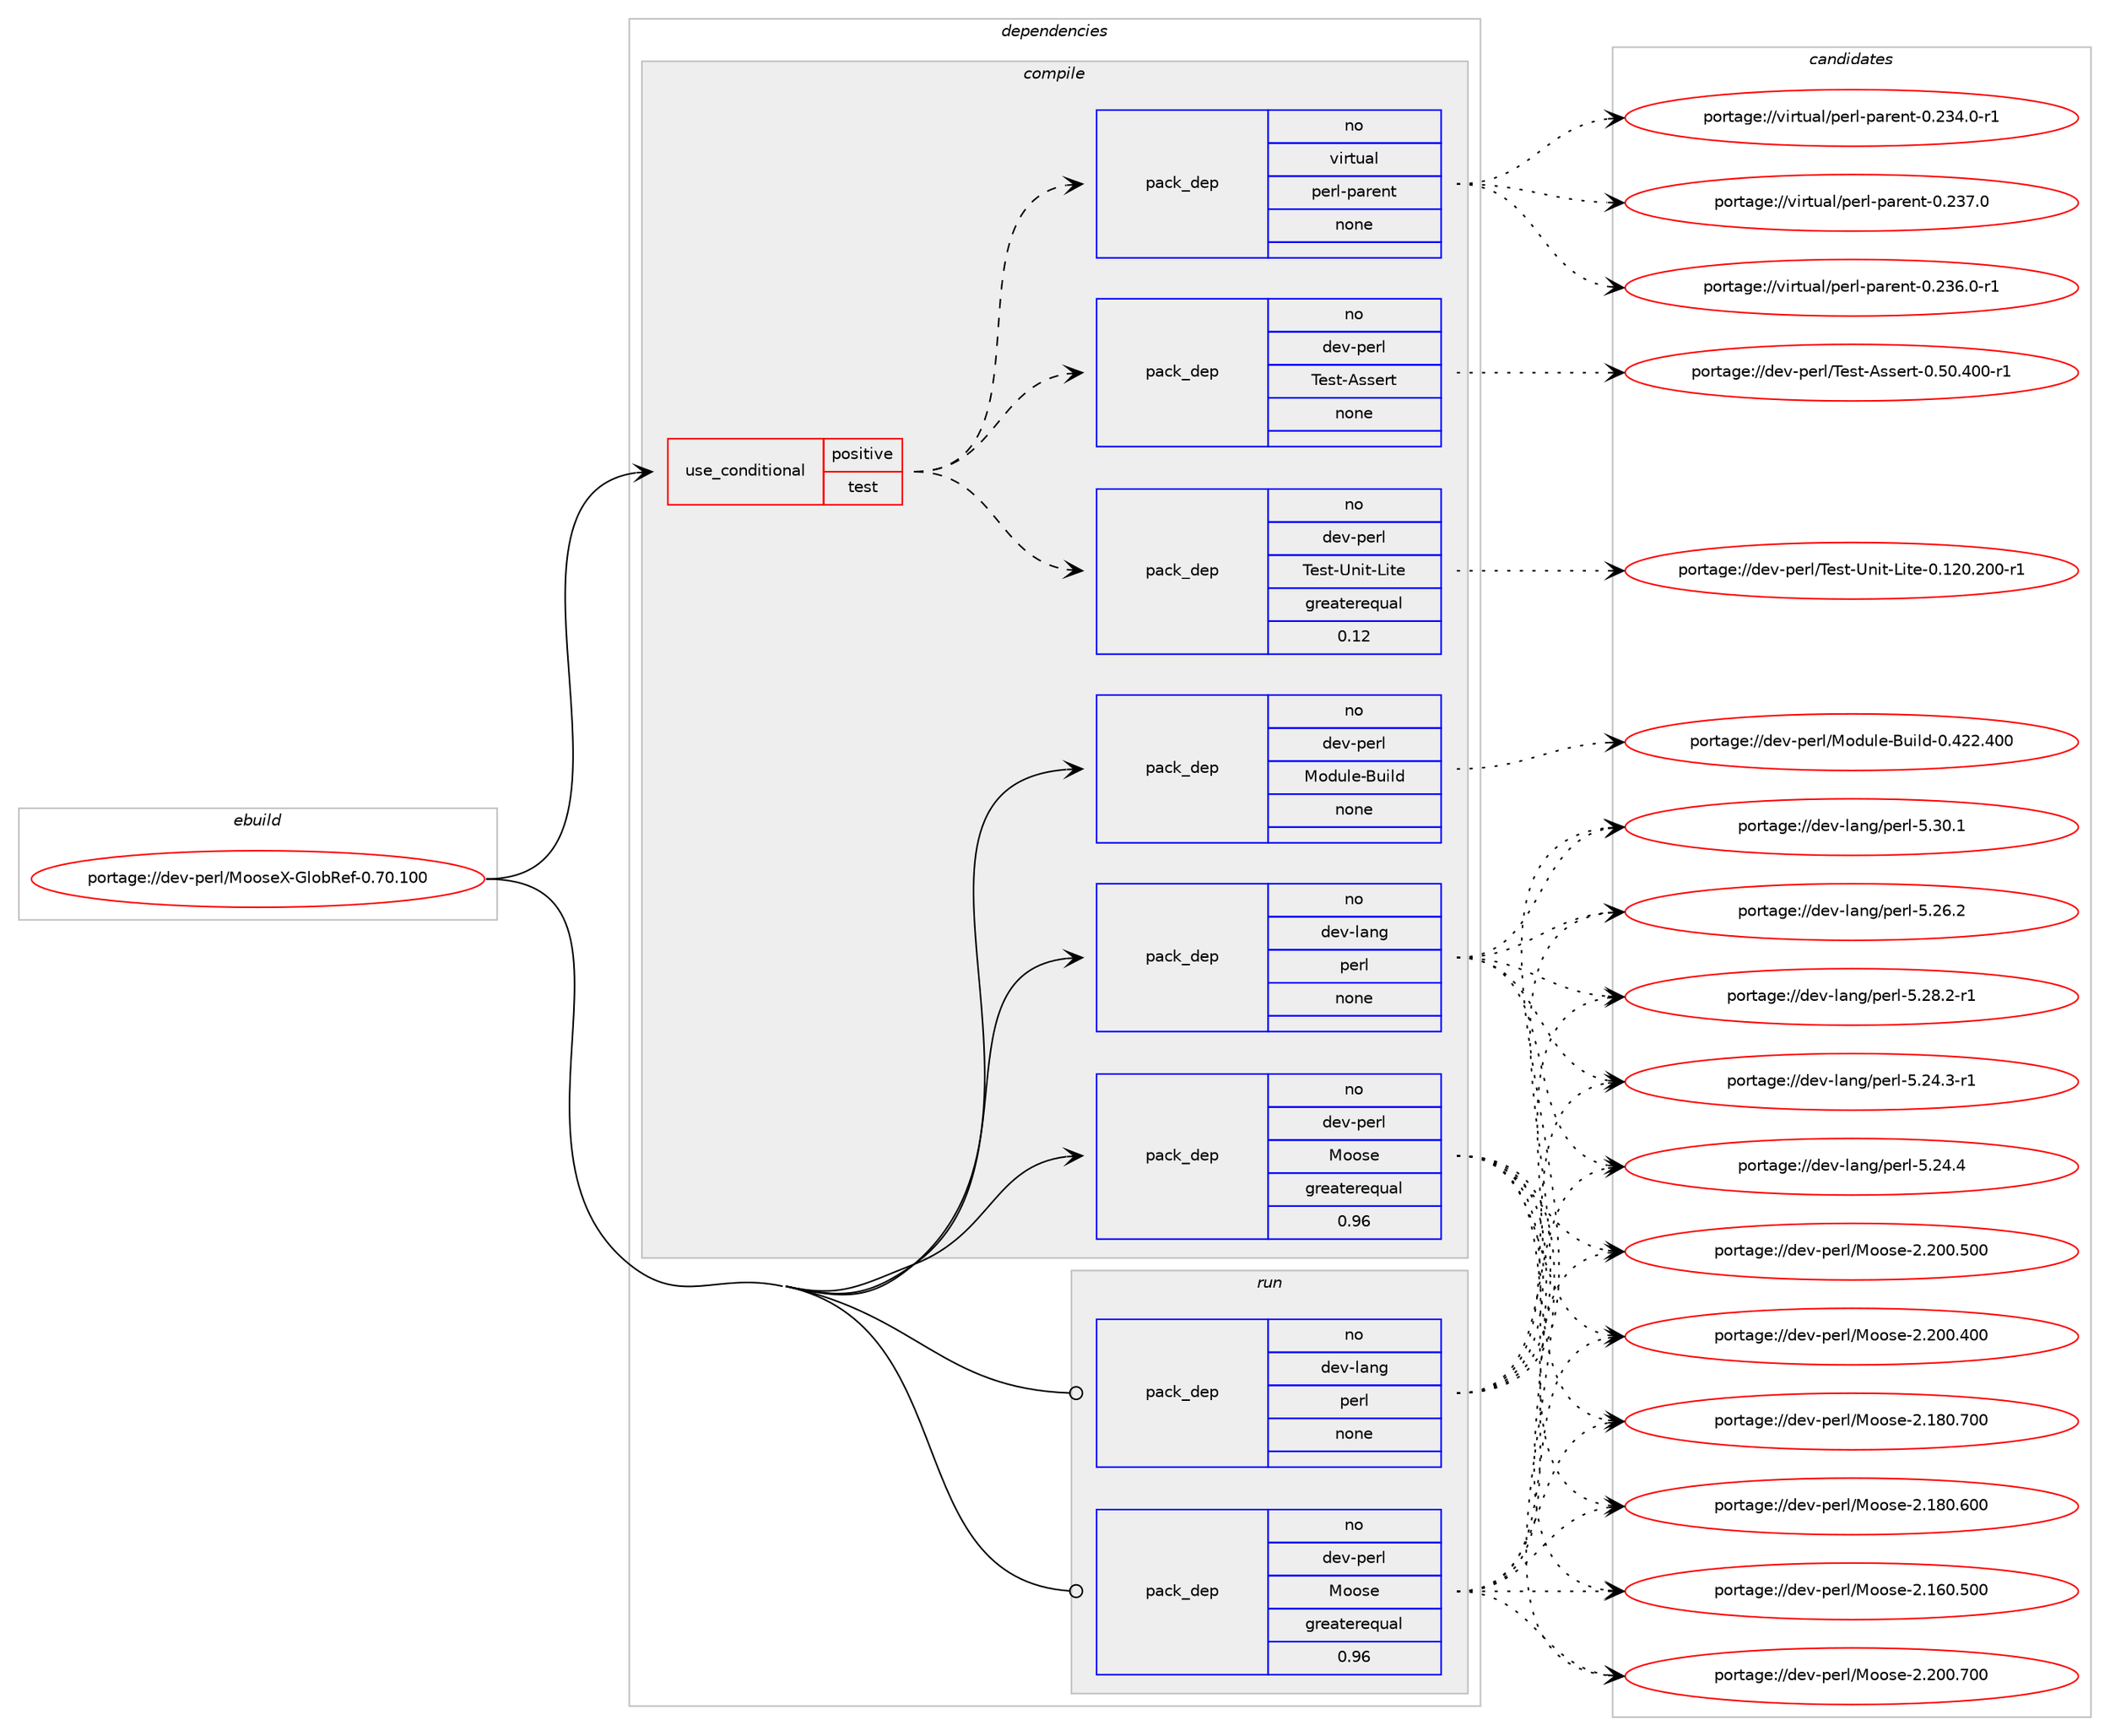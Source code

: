 digraph prolog {

# *************
# Graph options
# *************

newrank=true;
concentrate=true;
compound=true;
graph [rankdir=LR,fontname=Helvetica,fontsize=10,ranksep=1.5];#, ranksep=2.5, nodesep=0.2];
edge  [arrowhead=vee];
node  [fontname=Helvetica,fontsize=10];

# **********
# The ebuild
# **********

subgraph cluster_leftcol {
color=gray;
label=<<i>ebuild</i>>;
id [label="portage://dev-perl/MooseX-GlobRef-0.70.100", color=red, width=4, href="../dev-perl/MooseX-GlobRef-0.70.100.svg"];
}

# ****************
# The dependencies
# ****************

subgraph cluster_midcol {
color=gray;
label=<<i>dependencies</i>>;
subgraph cluster_compile {
fillcolor="#eeeeee";
style=filled;
label=<<i>compile</i>>;
subgraph cond121834 {
dependency487347 [label=<<TABLE BORDER="0" CELLBORDER="1" CELLSPACING="0" CELLPADDING="4"><TR><TD ROWSPAN="3" CELLPADDING="10">use_conditional</TD></TR><TR><TD>positive</TD></TR><TR><TD>test</TD></TR></TABLE>>, shape=none, color=red];
subgraph pack360435 {
dependency487348 [label=<<TABLE BORDER="0" CELLBORDER="1" CELLSPACING="0" CELLPADDING="4" WIDTH="220"><TR><TD ROWSPAN="6" CELLPADDING="30">pack_dep</TD></TR><TR><TD WIDTH="110">no</TD></TR><TR><TD>dev-perl</TD></TR><TR><TD>Test-Unit-Lite</TD></TR><TR><TD>greaterequal</TD></TR><TR><TD>0.12</TD></TR></TABLE>>, shape=none, color=blue];
}
dependency487347:e -> dependency487348:w [weight=20,style="dashed",arrowhead="vee"];
subgraph pack360436 {
dependency487349 [label=<<TABLE BORDER="0" CELLBORDER="1" CELLSPACING="0" CELLPADDING="4" WIDTH="220"><TR><TD ROWSPAN="6" CELLPADDING="30">pack_dep</TD></TR><TR><TD WIDTH="110">no</TD></TR><TR><TD>dev-perl</TD></TR><TR><TD>Test-Assert</TD></TR><TR><TD>none</TD></TR><TR><TD></TD></TR></TABLE>>, shape=none, color=blue];
}
dependency487347:e -> dependency487349:w [weight=20,style="dashed",arrowhead="vee"];
subgraph pack360437 {
dependency487350 [label=<<TABLE BORDER="0" CELLBORDER="1" CELLSPACING="0" CELLPADDING="4" WIDTH="220"><TR><TD ROWSPAN="6" CELLPADDING="30">pack_dep</TD></TR><TR><TD WIDTH="110">no</TD></TR><TR><TD>virtual</TD></TR><TR><TD>perl-parent</TD></TR><TR><TD>none</TD></TR><TR><TD></TD></TR></TABLE>>, shape=none, color=blue];
}
dependency487347:e -> dependency487350:w [weight=20,style="dashed",arrowhead="vee"];
}
id:e -> dependency487347:w [weight=20,style="solid",arrowhead="vee"];
subgraph pack360438 {
dependency487351 [label=<<TABLE BORDER="0" CELLBORDER="1" CELLSPACING="0" CELLPADDING="4" WIDTH="220"><TR><TD ROWSPAN="6" CELLPADDING="30">pack_dep</TD></TR><TR><TD WIDTH="110">no</TD></TR><TR><TD>dev-lang</TD></TR><TR><TD>perl</TD></TR><TR><TD>none</TD></TR><TR><TD></TD></TR></TABLE>>, shape=none, color=blue];
}
id:e -> dependency487351:w [weight=20,style="solid",arrowhead="vee"];
subgraph pack360439 {
dependency487352 [label=<<TABLE BORDER="0" CELLBORDER="1" CELLSPACING="0" CELLPADDING="4" WIDTH="220"><TR><TD ROWSPAN="6" CELLPADDING="30">pack_dep</TD></TR><TR><TD WIDTH="110">no</TD></TR><TR><TD>dev-perl</TD></TR><TR><TD>Module-Build</TD></TR><TR><TD>none</TD></TR><TR><TD></TD></TR></TABLE>>, shape=none, color=blue];
}
id:e -> dependency487352:w [weight=20,style="solid",arrowhead="vee"];
subgraph pack360440 {
dependency487353 [label=<<TABLE BORDER="0" CELLBORDER="1" CELLSPACING="0" CELLPADDING="4" WIDTH="220"><TR><TD ROWSPAN="6" CELLPADDING="30">pack_dep</TD></TR><TR><TD WIDTH="110">no</TD></TR><TR><TD>dev-perl</TD></TR><TR><TD>Moose</TD></TR><TR><TD>greaterequal</TD></TR><TR><TD>0.96</TD></TR></TABLE>>, shape=none, color=blue];
}
id:e -> dependency487353:w [weight=20,style="solid",arrowhead="vee"];
}
subgraph cluster_compileandrun {
fillcolor="#eeeeee";
style=filled;
label=<<i>compile and run</i>>;
}
subgraph cluster_run {
fillcolor="#eeeeee";
style=filled;
label=<<i>run</i>>;
subgraph pack360441 {
dependency487354 [label=<<TABLE BORDER="0" CELLBORDER="1" CELLSPACING="0" CELLPADDING="4" WIDTH="220"><TR><TD ROWSPAN="6" CELLPADDING="30">pack_dep</TD></TR><TR><TD WIDTH="110">no</TD></TR><TR><TD>dev-lang</TD></TR><TR><TD>perl</TD></TR><TR><TD>none</TD></TR><TR><TD></TD></TR></TABLE>>, shape=none, color=blue];
}
id:e -> dependency487354:w [weight=20,style="solid",arrowhead="odot"];
subgraph pack360442 {
dependency487355 [label=<<TABLE BORDER="0" CELLBORDER="1" CELLSPACING="0" CELLPADDING="4" WIDTH="220"><TR><TD ROWSPAN="6" CELLPADDING="30">pack_dep</TD></TR><TR><TD WIDTH="110">no</TD></TR><TR><TD>dev-perl</TD></TR><TR><TD>Moose</TD></TR><TR><TD>greaterequal</TD></TR><TR><TD>0.96</TD></TR></TABLE>>, shape=none, color=blue];
}
id:e -> dependency487355:w [weight=20,style="solid",arrowhead="odot"];
}
}

# **************
# The candidates
# **************

subgraph cluster_choices {
rank=same;
color=gray;
label=<<i>candidates</i>>;

subgraph choice360435 {
color=black;
nodesep=1;
choice10010111845112101114108478410111511645851101051164576105116101454846495048465048484511449 [label="portage://dev-perl/Test-Unit-Lite-0.120.200-r1", color=red, width=4,href="../dev-perl/Test-Unit-Lite-0.120.200-r1.svg"];
dependency487348:e -> choice10010111845112101114108478410111511645851101051164576105116101454846495048465048484511449:w [style=dotted,weight="100"];
}
subgraph choice360436 {
color=black;
nodesep=1;
choice10010111845112101114108478410111511645651151151011141164548465348465248484511449 [label="portage://dev-perl/Test-Assert-0.50.400-r1", color=red, width=4,href="../dev-perl/Test-Assert-0.50.400-r1.svg"];
dependency487349:e -> choice10010111845112101114108478410111511645651151151011141164548465348465248484511449:w [style=dotted,weight="100"];
}
subgraph choice360437 {
color=black;
nodesep=1;
choice118105114116117971084711210111410845112971141011101164548465051554648 [label="portage://virtual/perl-parent-0.237.0", color=red, width=4,href="../virtual/perl-parent-0.237.0.svg"];
choice1181051141161179710847112101114108451129711410111011645484650515446484511449 [label="portage://virtual/perl-parent-0.236.0-r1", color=red, width=4,href="../virtual/perl-parent-0.236.0-r1.svg"];
choice1181051141161179710847112101114108451129711410111011645484650515246484511449 [label="portage://virtual/perl-parent-0.234.0-r1", color=red, width=4,href="../virtual/perl-parent-0.234.0-r1.svg"];
dependency487350:e -> choice118105114116117971084711210111410845112971141011101164548465051554648:w [style=dotted,weight="100"];
dependency487350:e -> choice1181051141161179710847112101114108451129711410111011645484650515446484511449:w [style=dotted,weight="100"];
dependency487350:e -> choice1181051141161179710847112101114108451129711410111011645484650515246484511449:w [style=dotted,weight="100"];
}
subgraph choice360438 {
color=black;
nodesep=1;
choice10010111845108971101034711210111410845534651484649 [label="portage://dev-lang/perl-5.30.1", color=red, width=4,href="../dev-lang/perl-5.30.1.svg"];
choice100101118451089711010347112101114108455346505646504511449 [label="portage://dev-lang/perl-5.28.2-r1", color=red, width=4,href="../dev-lang/perl-5.28.2-r1.svg"];
choice10010111845108971101034711210111410845534650544650 [label="portage://dev-lang/perl-5.26.2", color=red, width=4,href="../dev-lang/perl-5.26.2.svg"];
choice10010111845108971101034711210111410845534650524652 [label="portage://dev-lang/perl-5.24.4", color=red, width=4,href="../dev-lang/perl-5.24.4.svg"];
choice100101118451089711010347112101114108455346505246514511449 [label="portage://dev-lang/perl-5.24.3-r1", color=red, width=4,href="../dev-lang/perl-5.24.3-r1.svg"];
dependency487351:e -> choice10010111845108971101034711210111410845534651484649:w [style=dotted,weight="100"];
dependency487351:e -> choice100101118451089711010347112101114108455346505646504511449:w [style=dotted,weight="100"];
dependency487351:e -> choice10010111845108971101034711210111410845534650544650:w [style=dotted,weight="100"];
dependency487351:e -> choice10010111845108971101034711210111410845534650524652:w [style=dotted,weight="100"];
dependency487351:e -> choice100101118451089711010347112101114108455346505246514511449:w [style=dotted,weight="100"];
}
subgraph choice360439 {
color=black;
nodesep=1;
choice100101118451121011141084777111100117108101456611710510810045484652505046524848 [label="portage://dev-perl/Module-Build-0.422.400", color=red, width=4,href="../dev-perl/Module-Build-0.422.400.svg"];
dependency487352:e -> choice100101118451121011141084777111100117108101456611710510810045484652505046524848:w [style=dotted,weight="100"];
}
subgraph choice360440 {
color=black;
nodesep=1;
choice10010111845112101114108477711111111510145504650484846554848 [label="portage://dev-perl/Moose-2.200.700", color=red, width=4,href="../dev-perl/Moose-2.200.700.svg"];
choice10010111845112101114108477711111111510145504650484846534848 [label="portage://dev-perl/Moose-2.200.500", color=red, width=4,href="../dev-perl/Moose-2.200.500.svg"];
choice10010111845112101114108477711111111510145504650484846524848 [label="portage://dev-perl/Moose-2.200.400", color=red, width=4,href="../dev-perl/Moose-2.200.400.svg"];
choice10010111845112101114108477711111111510145504649564846554848 [label="portage://dev-perl/Moose-2.180.700", color=red, width=4,href="../dev-perl/Moose-2.180.700.svg"];
choice10010111845112101114108477711111111510145504649564846544848 [label="portage://dev-perl/Moose-2.180.600", color=red, width=4,href="../dev-perl/Moose-2.180.600.svg"];
choice10010111845112101114108477711111111510145504649544846534848 [label="portage://dev-perl/Moose-2.160.500", color=red, width=4,href="../dev-perl/Moose-2.160.500.svg"];
dependency487353:e -> choice10010111845112101114108477711111111510145504650484846554848:w [style=dotted,weight="100"];
dependency487353:e -> choice10010111845112101114108477711111111510145504650484846534848:w [style=dotted,weight="100"];
dependency487353:e -> choice10010111845112101114108477711111111510145504650484846524848:w [style=dotted,weight="100"];
dependency487353:e -> choice10010111845112101114108477711111111510145504649564846554848:w [style=dotted,weight="100"];
dependency487353:e -> choice10010111845112101114108477711111111510145504649564846544848:w [style=dotted,weight="100"];
dependency487353:e -> choice10010111845112101114108477711111111510145504649544846534848:w [style=dotted,weight="100"];
}
subgraph choice360441 {
color=black;
nodesep=1;
choice10010111845108971101034711210111410845534651484649 [label="portage://dev-lang/perl-5.30.1", color=red, width=4,href="../dev-lang/perl-5.30.1.svg"];
choice100101118451089711010347112101114108455346505646504511449 [label="portage://dev-lang/perl-5.28.2-r1", color=red, width=4,href="../dev-lang/perl-5.28.2-r1.svg"];
choice10010111845108971101034711210111410845534650544650 [label="portage://dev-lang/perl-5.26.2", color=red, width=4,href="../dev-lang/perl-5.26.2.svg"];
choice10010111845108971101034711210111410845534650524652 [label="portage://dev-lang/perl-5.24.4", color=red, width=4,href="../dev-lang/perl-5.24.4.svg"];
choice100101118451089711010347112101114108455346505246514511449 [label="portage://dev-lang/perl-5.24.3-r1", color=red, width=4,href="../dev-lang/perl-5.24.3-r1.svg"];
dependency487354:e -> choice10010111845108971101034711210111410845534651484649:w [style=dotted,weight="100"];
dependency487354:e -> choice100101118451089711010347112101114108455346505646504511449:w [style=dotted,weight="100"];
dependency487354:e -> choice10010111845108971101034711210111410845534650544650:w [style=dotted,weight="100"];
dependency487354:e -> choice10010111845108971101034711210111410845534650524652:w [style=dotted,weight="100"];
dependency487354:e -> choice100101118451089711010347112101114108455346505246514511449:w [style=dotted,weight="100"];
}
subgraph choice360442 {
color=black;
nodesep=1;
choice10010111845112101114108477711111111510145504650484846554848 [label="portage://dev-perl/Moose-2.200.700", color=red, width=4,href="../dev-perl/Moose-2.200.700.svg"];
choice10010111845112101114108477711111111510145504650484846534848 [label="portage://dev-perl/Moose-2.200.500", color=red, width=4,href="../dev-perl/Moose-2.200.500.svg"];
choice10010111845112101114108477711111111510145504650484846524848 [label="portage://dev-perl/Moose-2.200.400", color=red, width=4,href="../dev-perl/Moose-2.200.400.svg"];
choice10010111845112101114108477711111111510145504649564846554848 [label="portage://dev-perl/Moose-2.180.700", color=red, width=4,href="../dev-perl/Moose-2.180.700.svg"];
choice10010111845112101114108477711111111510145504649564846544848 [label="portage://dev-perl/Moose-2.180.600", color=red, width=4,href="../dev-perl/Moose-2.180.600.svg"];
choice10010111845112101114108477711111111510145504649544846534848 [label="portage://dev-perl/Moose-2.160.500", color=red, width=4,href="../dev-perl/Moose-2.160.500.svg"];
dependency487355:e -> choice10010111845112101114108477711111111510145504650484846554848:w [style=dotted,weight="100"];
dependency487355:e -> choice10010111845112101114108477711111111510145504650484846534848:w [style=dotted,weight="100"];
dependency487355:e -> choice10010111845112101114108477711111111510145504650484846524848:w [style=dotted,weight="100"];
dependency487355:e -> choice10010111845112101114108477711111111510145504649564846554848:w [style=dotted,weight="100"];
dependency487355:e -> choice10010111845112101114108477711111111510145504649564846544848:w [style=dotted,weight="100"];
dependency487355:e -> choice10010111845112101114108477711111111510145504649544846534848:w [style=dotted,weight="100"];
}
}

}
